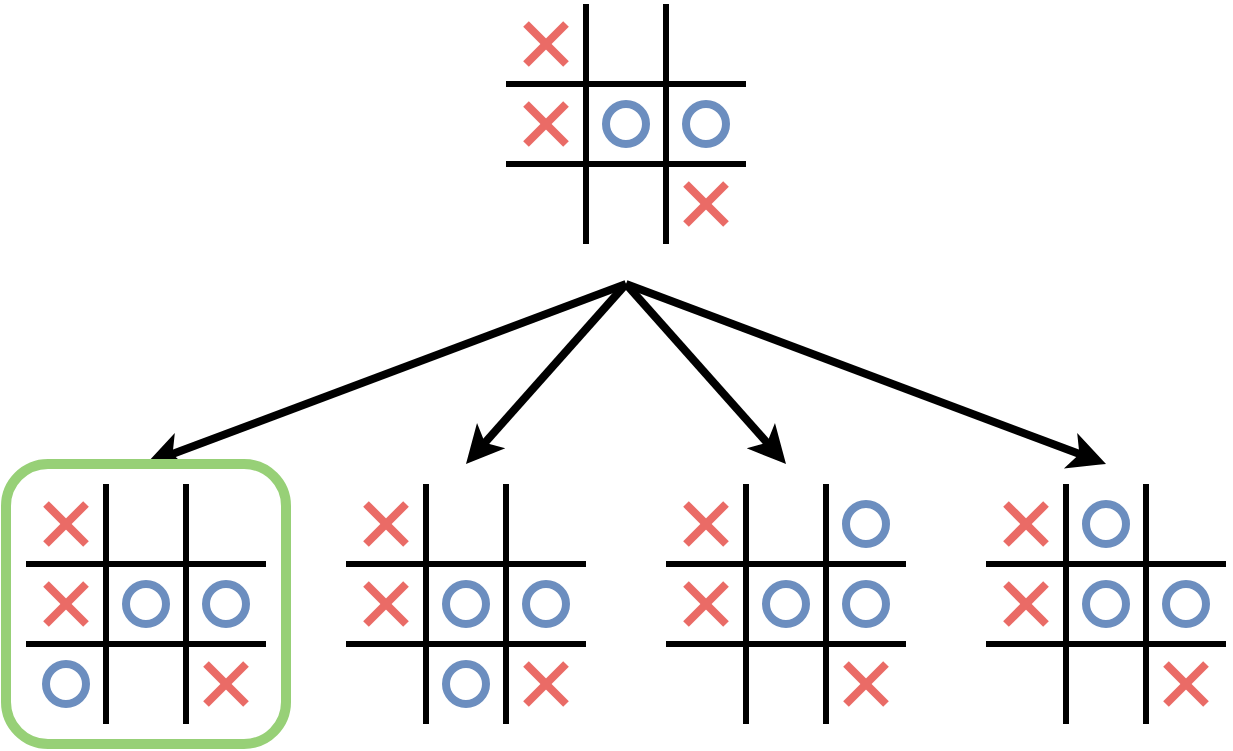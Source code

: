 <mxfile version="24.4.4" type="github">
  <diagram name="Page-1" id="UQr17-dW4rWigAgQBZE8">
    <mxGraphModel dx="1147" dy="625" grid="1" gridSize="10" guides="1" tooltips="1" connect="1" arrows="1" fold="1" page="1" pageScale="1" pageWidth="850" pageHeight="1100" math="0" shadow="0">
      <root>
        <mxCell id="0" />
        <mxCell id="1" parent="0" />
        <mxCell id="NiHNyxKCNl_R8OxoTb2U-1" value="" style="endArrow=none;html=1;rounded=0;strokeWidth=3;fontSize=15;" parent="1" edge="1">
          <mxGeometry width="50" height="50" relative="1" as="geometry">
            <mxPoint x="400" y="320" as="sourcePoint" />
            <mxPoint x="400" y="200" as="targetPoint" />
          </mxGeometry>
        </mxCell>
        <mxCell id="NiHNyxKCNl_R8OxoTb2U-2" value="" style="endArrow=none;html=1;rounded=0;strokeWidth=3;fontSize=15;" parent="1" edge="1">
          <mxGeometry width="50" height="50" relative="1" as="geometry">
            <mxPoint x="360" y="280" as="sourcePoint" />
            <mxPoint x="480" y="280" as="targetPoint" />
          </mxGeometry>
        </mxCell>
        <mxCell id="NiHNyxKCNl_R8OxoTb2U-3" value="" style="endArrow=none;html=1;rounded=0;strokeWidth=3;fontSize=15;" parent="1" edge="1">
          <mxGeometry width="50" height="50" relative="1" as="geometry">
            <mxPoint x="440" y="320" as="sourcePoint" />
            <mxPoint x="440" y="200" as="targetPoint" />
          </mxGeometry>
        </mxCell>
        <mxCell id="NiHNyxKCNl_R8OxoTb2U-4" value="" style="endArrow=none;html=1;rounded=0;strokeWidth=3;fontSize=15;" parent="1" edge="1">
          <mxGeometry width="50" height="50" relative="1" as="geometry">
            <mxPoint x="360" y="240" as="sourcePoint" />
            <mxPoint x="480" y="240" as="targetPoint" />
          </mxGeometry>
        </mxCell>
        <mxCell id="NiHNyxKCNl_R8OxoTb2U-5" value="" style="ellipse;whiteSpace=wrap;html=1;perimeterSpacing=0;strokeWidth=4;fillColor=none;strokeColor=#6c8ebf;fontSize=15;" parent="1" vertex="1">
          <mxGeometry x="450" y="250" width="20" height="20" as="geometry" />
        </mxCell>
        <mxCell id="NiHNyxKCNl_R8OxoTb2U-6" value="" style="endArrow=none;html=1;rounded=0;strokeWidth=4;strokeColor=#EA6B66;fontSize=15;" parent="1" edge="1">
          <mxGeometry width="50" height="50" relative="1" as="geometry">
            <mxPoint x="450" y="290" as="sourcePoint" />
            <mxPoint x="470" y="310" as="targetPoint" />
          </mxGeometry>
        </mxCell>
        <mxCell id="NiHNyxKCNl_R8OxoTb2U-7" value="" style="endArrow=none;html=1;rounded=0;strokeWidth=4;strokeColor=#EA6B66;fontSize=15;" parent="1" edge="1">
          <mxGeometry width="50" height="50" relative="1" as="geometry">
            <mxPoint x="450" y="310" as="sourcePoint" />
            <mxPoint x="470" y="290" as="targetPoint" />
          </mxGeometry>
        </mxCell>
        <mxCell id="NiHNyxKCNl_R8OxoTb2U-8" value="" style="endArrow=none;html=1;rounded=0;strokeWidth=4;strokeColor=#EA6B66;fontSize=15;" parent="1" edge="1">
          <mxGeometry width="50" height="50" relative="1" as="geometry">
            <mxPoint x="370" y="210" as="sourcePoint" />
            <mxPoint x="390" y="230" as="targetPoint" />
          </mxGeometry>
        </mxCell>
        <mxCell id="NiHNyxKCNl_R8OxoTb2U-9" value="" style="endArrow=none;html=1;rounded=0;strokeWidth=4;strokeColor=#EA6B66;fontSize=15;" parent="1" edge="1">
          <mxGeometry width="50" height="50" relative="1" as="geometry">
            <mxPoint x="370" y="230" as="sourcePoint" />
            <mxPoint x="390" y="210" as="targetPoint" />
          </mxGeometry>
        </mxCell>
        <mxCell id="NiHNyxKCNl_R8OxoTb2U-10" value="" style="ellipse;whiteSpace=wrap;html=1;perimeterSpacing=0;strokeWidth=4;fillColor=none;strokeColor=#6c8ebf;fontSize=15;" parent="1" vertex="1">
          <mxGeometry x="410" y="250" width="20" height="20" as="geometry" />
        </mxCell>
        <mxCell id="NiHNyxKCNl_R8OxoTb2U-11" value="" style="endArrow=none;html=1;rounded=0;strokeWidth=4;strokeColor=#EA6B66;fontSize=15;" parent="1" edge="1">
          <mxGeometry width="50" height="50" relative="1" as="geometry">
            <mxPoint x="370" y="250" as="sourcePoint" />
            <mxPoint x="390" y="270" as="targetPoint" />
          </mxGeometry>
        </mxCell>
        <mxCell id="NiHNyxKCNl_R8OxoTb2U-12" value="" style="endArrow=none;html=1;rounded=0;strokeWidth=4;strokeColor=#EA6B66;fontSize=15;" parent="1" edge="1">
          <mxGeometry width="50" height="50" relative="1" as="geometry">
            <mxPoint x="370" y="270" as="sourcePoint" />
            <mxPoint x="390" y="250" as="targetPoint" />
          </mxGeometry>
        </mxCell>
        <mxCell id="NiHNyxKCNl_R8OxoTb2U-15" value="" style="endArrow=none;html=1;rounded=0;strokeWidth=3;fontSize=15;" parent="1" edge="1">
          <mxGeometry width="50" height="50" relative="1" as="geometry">
            <mxPoint x="320" y="560" as="sourcePoint" />
            <mxPoint x="320" y="440" as="targetPoint" />
          </mxGeometry>
        </mxCell>
        <mxCell id="NiHNyxKCNl_R8OxoTb2U-16" value="" style="endArrow=none;html=1;rounded=0;strokeWidth=3;fontSize=15;" parent="1" edge="1">
          <mxGeometry width="50" height="50" relative="1" as="geometry">
            <mxPoint x="280" y="520" as="sourcePoint" />
            <mxPoint x="400" y="520" as="targetPoint" />
          </mxGeometry>
        </mxCell>
        <mxCell id="NiHNyxKCNl_R8OxoTb2U-17" value="" style="endArrow=none;html=1;rounded=0;strokeWidth=3;fontSize=15;" parent="1" edge="1">
          <mxGeometry width="50" height="50" relative="1" as="geometry">
            <mxPoint x="360" y="560" as="sourcePoint" />
            <mxPoint x="360" y="440" as="targetPoint" />
          </mxGeometry>
        </mxCell>
        <mxCell id="NiHNyxKCNl_R8OxoTb2U-18" value="" style="endArrow=none;html=1;rounded=0;strokeWidth=3;fontSize=15;" parent="1" edge="1">
          <mxGeometry width="50" height="50" relative="1" as="geometry">
            <mxPoint x="280" y="480" as="sourcePoint" />
            <mxPoint x="400" y="480" as="targetPoint" />
          </mxGeometry>
        </mxCell>
        <mxCell id="NiHNyxKCNl_R8OxoTb2U-19" value="" style="ellipse;whiteSpace=wrap;html=1;perimeterSpacing=0;strokeWidth=4;fillColor=none;strokeColor=#6c8ebf;fontSize=15;" parent="1" vertex="1">
          <mxGeometry x="370" y="490" width="20" height="20" as="geometry" />
        </mxCell>
        <mxCell id="NiHNyxKCNl_R8OxoTb2U-20" value="" style="endArrow=none;html=1;rounded=0;strokeWidth=4;strokeColor=#EA6B66;fontSize=15;" parent="1" edge="1">
          <mxGeometry width="50" height="50" relative="1" as="geometry">
            <mxPoint x="370" y="530" as="sourcePoint" />
            <mxPoint x="390" y="550" as="targetPoint" />
          </mxGeometry>
        </mxCell>
        <mxCell id="NiHNyxKCNl_R8OxoTb2U-21" value="" style="endArrow=none;html=1;rounded=0;strokeWidth=4;strokeColor=#EA6B66;fontSize=15;" parent="1" edge="1">
          <mxGeometry width="50" height="50" relative="1" as="geometry">
            <mxPoint x="370" y="550" as="sourcePoint" />
            <mxPoint x="390" y="530" as="targetPoint" />
          </mxGeometry>
        </mxCell>
        <mxCell id="NiHNyxKCNl_R8OxoTb2U-22" value="" style="endArrow=none;html=1;rounded=0;strokeWidth=4;strokeColor=#EA6B66;fontSize=15;" parent="1" edge="1">
          <mxGeometry width="50" height="50" relative="1" as="geometry">
            <mxPoint x="290" y="450" as="sourcePoint" />
            <mxPoint x="310" y="470" as="targetPoint" />
          </mxGeometry>
        </mxCell>
        <mxCell id="NiHNyxKCNl_R8OxoTb2U-23" value="" style="endArrow=none;html=1;rounded=0;strokeWidth=4;strokeColor=#EA6B66;fontSize=15;" parent="1" edge="1">
          <mxGeometry width="50" height="50" relative="1" as="geometry">
            <mxPoint x="290" y="470" as="sourcePoint" />
            <mxPoint x="310" y="450" as="targetPoint" />
          </mxGeometry>
        </mxCell>
        <mxCell id="NiHNyxKCNl_R8OxoTb2U-24" value="" style="ellipse;whiteSpace=wrap;html=1;perimeterSpacing=0;strokeWidth=4;fillColor=none;strokeColor=#6c8ebf;fontSize=15;" parent="1" vertex="1">
          <mxGeometry x="330" y="490" width="20" height="20" as="geometry" />
        </mxCell>
        <mxCell id="NiHNyxKCNl_R8OxoTb2U-25" value="" style="endArrow=none;html=1;rounded=0;strokeWidth=4;strokeColor=#EA6B66;fontSize=15;" parent="1" edge="1">
          <mxGeometry width="50" height="50" relative="1" as="geometry">
            <mxPoint x="290" y="490" as="sourcePoint" />
            <mxPoint x="310" y="510" as="targetPoint" />
          </mxGeometry>
        </mxCell>
        <mxCell id="NiHNyxKCNl_R8OxoTb2U-26" value="" style="endArrow=none;html=1;rounded=0;strokeWidth=4;strokeColor=#EA6B66;fontSize=15;" parent="1" edge="1">
          <mxGeometry width="50" height="50" relative="1" as="geometry">
            <mxPoint x="290" y="510" as="sourcePoint" />
            <mxPoint x="310" y="490" as="targetPoint" />
          </mxGeometry>
        </mxCell>
        <mxCell id="NiHNyxKCNl_R8OxoTb2U-41" value="" style="endArrow=none;html=1;rounded=0;strokeWidth=3;fontSize=15;" parent="1" edge="1">
          <mxGeometry width="50" height="50" relative="1" as="geometry">
            <mxPoint x="160" y="560" as="sourcePoint" />
            <mxPoint x="160" y="440" as="targetPoint" />
          </mxGeometry>
        </mxCell>
        <mxCell id="NiHNyxKCNl_R8OxoTb2U-42" value="" style="endArrow=none;html=1;rounded=0;strokeWidth=3;fontSize=15;" parent="1" edge="1">
          <mxGeometry width="50" height="50" relative="1" as="geometry">
            <mxPoint x="120" y="520" as="sourcePoint" />
            <mxPoint x="240" y="520" as="targetPoint" />
          </mxGeometry>
        </mxCell>
        <mxCell id="NiHNyxKCNl_R8OxoTb2U-43" value="" style="endArrow=none;html=1;rounded=0;strokeWidth=3;fontSize=15;" parent="1" edge="1">
          <mxGeometry width="50" height="50" relative="1" as="geometry">
            <mxPoint x="200" y="560" as="sourcePoint" />
            <mxPoint x="200" y="440" as="targetPoint" />
          </mxGeometry>
        </mxCell>
        <mxCell id="NiHNyxKCNl_R8OxoTb2U-44" value="" style="endArrow=none;html=1;rounded=0;strokeWidth=3;fontSize=15;" parent="1" edge="1">
          <mxGeometry width="50" height="50" relative="1" as="geometry">
            <mxPoint x="120" y="480" as="sourcePoint" />
            <mxPoint x="240" y="480" as="targetPoint" />
          </mxGeometry>
        </mxCell>
        <mxCell id="NiHNyxKCNl_R8OxoTb2U-45" value="" style="ellipse;whiteSpace=wrap;html=1;perimeterSpacing=0;strokeWidth=4;fillColor=none;strokeColor=#6c8ebf;fontSize=15;" parent="1" vertex="1">
          <mxGeometry x="210" y="490" width="20" height="20" as="geometry" />
        </mxCell>
        <mxCell id="NiHNyxKCNl_R8OxoTb2U-46" value="" style="endArrow=none;html=1;rounded=0;strokeWidth=4;strokeColor=#EA6B66;fontSize=15;" parent="1" edge="1">
          <mxGeometry width="50" height="50" relative="1" as="geometry">
            <mxPoint x="210" y="530" as="sourcePoint" />
            <mxPoint x="230" y="550" as="targetPoint" />
          </mxGeometry>
        </mxCell>
        <mxCell id="NiHNyxKCNl_R8OxoTb2U-47" value="" style="endArrow=none;html=1;rounded=0;strokeWidth=4;strokeColor=#EA6B66;fontSize=15;" parent="1" edge="1">
          <mxGeometry width="50" height="50" relative="1" as="geometry">
            <mxPoint x="210" y="550" as="sourcePoint" />
            <mxPoint x="230" y="530" as="targetPoint" />
          </mxGeometry>
        </mxCell>
        <mxCell id="NiHNyxKCNl_R8OxoTb2U-48" value="" style="endArrow=none;html=1;rounded=0;strokeWidth=4;strokeColor=#EA6B66;fontSize=15;" parent="1" edge="1">
          <mxGeometry width="50" height="50" relative="1" as="geometry">
            <mxPoint x="130" y="450" as="sourcePoint" />
            <mxPoint x="150" y="470" as="targetPoint" />
          </mxGeometry>
        </mxCell>
        <mxCell id="NiHNyxKCNl_R8OxoTb2U-49" value="" style="endArrow=none;html=1;rounded=0;strokeWidth=4;strokeColor=#EA6B66;fontSize=15;" parent="1" edge="1">
          <mxGeometry width="50" height="50" relative="1" as="geometry">
            <mxPoint x="130" y="470" as="sourcePoint" />
            <mxPoint x="150" y="450" as="targetPoint" />
          </mxGeometry>
        </mxCell>
        <mxCell id="NiHNyxKCNl_R8OxoTb2U-50" value="" style="ellipse;whiteSpace=wrap;html=1;perimeterSpacing=0;strokeWidth=4;fillColor=none;strokeColor=#6c8ebf;fontSize=15;" parent="1" vertex="1">
          <mxGeometry x="170" y="490" width="20" height="20" as="geometry" />
        </mxCell>
        <mxCell id="NiHNyxKCNl_R8OxoTb2U-51" value="" style="endArrow=none;html=1;rounded=0;strokeWidth=4;strokeColor=#EA6B66;fontSize=15;" parent="1" edge="1">
          <mxGeometry width="50" height="50" relative="1" as="geometry">
            <mxPoint x="130" y="490" as="sourcePoint" />
            <mxPoint x="150" y="510" as="targetPoint" />
          </mxGeometry>
        </mxCell>
        <mxCell id="NiHNyxKCNl_R8OxoTb2U-52" value="" style="endArrow=none;html=1;rounded=0;strokeWidth=4;strokeColor=#EA6B66;fontSize=15;" parent="1" edge="1">
          <mxGeometry width="50" height="50" relative="1" as="geometry">
            <mxPoint x="130" y="510" as="sourcePoint" />
            <mxPoint x="150" y="490" as="targetPoint" />
          </mxGeometry>
        </mxCell>
        <mxCell id="NiHNyxKCNl_R8OxoTb2U-54" value="" style="endArrow=none;html=1;rounded=0;strokeWidth=3;fontSize=15;" parent="1" edge="1">
          <mxGeometry width="50" height="50" relative="1" as="geometry">
            <mxPoint x="480" y="560" as="sourcePoint" />
            <mxPoint x="480" y="440" as="targetPoint" />
          </mxGeometry>
        </mxCell>
        <mxCell id="NiHNyxKCNl_R8OxoTb2U-55" value="" style="endArrow=none;html=1;rounded=0;strokeWidth=3;fontSize=15;" parent="1" edge="1">
          <mxGeometry width="50" height="50" relative="1" as="geometry">
            <mxPoint x="440" y="520" as="sourcePoint" />
            <mxPoint x="560" y="520" as="targetPoint" />
          </mxGeometry>
        </mxCell>
        <mxCell id="NiHNyxKCNl_R8OxoTb2U-56" value="" style="endArrow=none;html=1;rounded=0;strokeWidth=3;fontSize=15;" parent="1" edge="1">
          <mxGeometry width="50" height="50" relative="1" as="geometry">
            <mxPoint x="520" y="560" as="sourcePoint" />
            <mxPoint x="520" y="440" as="targetPoint" />
          </mxGeometry>
        </mxCell>
        <mxCell id="NiHNyxKCNl_R8OxoTb2U-57" value="" style="endArrow=none;html=1;rounded=0;strokeWidth=3;fontSize=15;" parent="1" edge="1">
          <mxGeometry width="50" height="50" relative="1" as="geometry">
            <mxPoint x="440" y="480" as="sourcePoint" />
            <mxPoint x="560" y="480" as="targetPoint" />
          </mxGeometry>
        </mxCell>
        <mxCell id="NiHNyxKCNl_R8OxoTb2U-58" value="" style="ellipse;whiteSpace=wrap;html=1;perimeterSpacing=0;strokeWidth=4;fillColor=none;strokeColor=#6c8ebf;fontSize=15;" parent="1" vertex="1">
          <mxGeometry x="530" y="490" width="20" height="20" as="geometry" />
        </mxCell>
        <mxCell id="NiHNyxKCNl_R8OxoTb2U-59" value="" style="endArrow=none;html=1;rounded=0;strokeWidth=4;strokeColor=#EA6B66;fontSize=15;" parent="1" edge="1">
          <mxGeometry width="50" height="50" relative="1" as="geometry">
            <mxPoint x="530" y="530" as="sourcePoint" />
            <mxPoint x="550" y="550" as="targetPoint" />
          </mxGeometry>
        </mxCell>
        <mxCell id="NiHNyxKCNl_R8OxoTb2U-60" value="" style="endArrow=none;html=1;rounded=0;strokeWidth=4;strokeColor=#EA6B66;fontSize=15;" parent="1" edge="1">
          <mxGeometry width="50" height="50" relative="1" as="geometry">
            <mxPoint x="530" y="550" as="sourcePoint" />
            <mxPoint x="550" y="530" as="targetPoint" />
          </mxGeometry>
        </mxCell>
        <mxCell id="NiHNyxKCNl_R8OxoTb2U-61" value="" style="endArrow=none;html=1;rounded=0;strokeWidth=4;strokeColor=#EA6B66;fontSize=15;" parent="1" edge="1">
          <mxGeometry width="50" height="50" relative="1" as="geometry">
            <mxPoint x="450" y="450" as="sourcePoint" />
            <mxPoint x="470" y="470" as="targetPoint" />
          </mxGeometry>
        </mxCell>
        <mxCell id="NiHNyxKCNl_R8OxoTb2U-62" value="" style="endArrow=none;html=1;rounded=0;strokeWidth=4;strokeColor=#EA6B66;fontSize=15;" parent="1" edge="1">
          <mxGeometry width="50" height="50" relative="1" as="geometry">
            <mxPoint x="450" y="470" as="sourcePoint" />
            <mxPoint x="470" y="450" as="targetPoint" />
          </mxGeometry>
        </mxCell>
        <mxCell id="NiHNyxKCNl_R8OxoTb2U-63" value="" style="ellipse;whiteSpace=wrap;html=1;perimeterSpacing=0;strokeWidth=4;fillColor=none;strokeColor=#6c8ebf;fontSize=15;" parent="1" vertex="1">
          <mxGeometry x="490" y="490" width="20" height="20" as="geometry" />
        </mxCell>
        <mxCell id="NiHNyxKCNl_R8OxoTb2U-64" value="" style="endArrow=none;html=1;rounded=0;strokeWidth=4;strokeColor=#EA6B66;fontSize=15;" parent="1" edge="1">
          <mxGeometry width="50" height="50" relative="1" as="geometry">
            <mxPoint x="450" y="490" as="sourcePoint" />
            <mxPoint x="470" y="510" as="targetPoint" />
          </mxGeometry>
        </mxCell>
        <mxCell id="NiHNyxKCNl_R8OxoTb2U-65" value="" style="endArrow=none;html=1;rounded=0;strokeWidth=4;strokeColor=#EA6B66;fontSize=15;" parent="1" edge="1">
          <mxGeometry width="50" height="50" relative="1" as="geometry">
            <mxPoint x="450" y="510" as="sourcePoint" />
            <mxPoint x="470" y="490" as="targetPoint" />
          </mxGeometry>
        </mxCell>
        <mxCell id="NiHNyxKCNl_R8OxoTb2U-67" value="" style="ellipse;whiteSpace=wrap;html=1;perimeterSpacing=0;strokeWidth=4;fillColor=none;strokeColor=#6c8ebf;fontSize=15;" parent="1" vertex="1">
          <mxGeometry x="130" y="530" width="20" height="20" as="geometry" />
        </mxCell>
        <mxCell id="NiHNyxKCNl_R8OxoTb2U-68" value="" style="ellipse;whiteSpace=wrap;html=1;perimeterSpacing=0;strokeWidth=4;fillColor=none;strokeColor=#6c8ebf;fontSize=15;" parent="1" vertex="1">
          <mxGeometry x="330" y="530" width="20" height="20" as="geometry" />
        </mxCell>
        <mxCell id="NiHNyxKCNl_R8OxoTb2U-69" value="" style="ellipse;whiteSpace=wrap;html=1;perimeterSpacing=0;strokeWidth=4;fillColor=none;strokeColor=#6c8ebf;fontSize=15;" parent="1" vertex="1">
          <mxGeometry x="530" y="450" width="20" height="20" as="geometry" />
        </mxCell>
        <mxCell id="NiHNyxKCNl_R8OxoTb2U-74" value="" style="endArrow=classic;html=1;rounded=0;strokeWidth=4;" parent="1" edge="1">
          <mxGeometry width="50" height="50" relative="1" as="geometry">
            <mxPoint x="420" y="340" as="sourcePoint" />
            <mxPoint x="180" y="430" as="targetPoint" />
          </mxGeometry>
        </mxCell>
        <mxCell id="NiHNyxKCNl_R8OxoTb2U-75" value="" style="endArrow=classic;html=1;rounded=0;strokeWidth=4;" parent="1" edge="1">
          <mxGeometry width="50" height="50" relative="1" as="geometry">
            <mxPoint x="420" y="340" as="sourcePoint" />
            <mxPoint x="500" y="430" as="targetPoint" />
          </mxGeometry>
        </mxCell>
        <mxCell id="NiHNyxKCNl_R8OxoTb2U-76" value="" style="endArrow=classic;html=1;rounded=0;strokeWidth=4;" parent="1" edge="1">
          <mxGeometry width="50" height="50" relative="1" as="geometry">
            <mxPoint x="420" y="340" as="sourcePoint" />
            <mxPoint x="340" y="430" as="targetPoint" />
          </mxGeometry>
        </mxCell>
        <mxCell id="NiHNyxKCNl_R8OxoTb2U-77" value="" style="rounded=1;whiteSpace=wrap;html=1;fillColor=none;strokeWidth=5;strokeColor=#97D077;" parent="1" vertex="1">
          <mxGeometry x="110" y="430" width="140" height="140" as="geometry" />
        </mxCell>
        <mxCell id="NiHNyxKCNl_R8OxoTb2U-81" value="" style="endArrow=none;html=1;rounded=0;strokeWidth=3;fontSize=15;" parent="1" edge="1">
          <mxGeometry width="50" height="50" relative="1" as="geometry">
            <mxPoint x="640" y="560" as="sourcePoint" />
            <mxPoint x="640" y="440" as="targetPoint" />
          </mxGeometry>
        </mxCell>
        <mxCell id="NiHNyxKCNl_R8OxoTb2U-82" value="" style="endArrow=none;html=1;rounded=0;strokeWidth=3;fontSize=15;" parent="1" edge="1">
          <mxGeometry width="50" height="50" relative="1" as="geometry">
            <mxPoint x="600" y="520" as="sourcePoint" />
            <mxPoint x="720" y="520" as="targetPoint" />
          </mxGeometry>
        </mxCell>
        <mxCell id="NiHNyxKCNl_R8OxoTb2U-83" value="" style="endArrow=none;html=1;rounded=0;strokeWidth=3;fontSize=15;" parent="1" edge="1">
          <mxGeometry width="50" height="50" relative="1" as="geometry">
            <mxPoint x="680" y="560" as="sourcePoint" />
            <mxPoint x="680" y="440" as="targetPoint" />
          </mxGeometry>
        </mxCell>
        <mxCell id="NiHNyxKCNl_R8OxoTb2U-84" value="" style="endArrow=none;html=1;rounded=0;strokeWidth=3;fontSize=15;" parent="1" edge="1">
          <mxGeometry width="50" height="50" relative="1" as="geometry">
            <mxPoint x="600" y="480" as="sourcePoint" />
            <mxPoint x="720" y="480" as="targetPoint" />
          </mxGeometry>
        </mxCell>
        <mxCell id="NiHNyxKCNl_R8OxoTb2U-85" value="" style="ellipse;whiteSpace=wrap;html=1;perimeterSpacing=0;strokeWidth=4;fillColor=none;strokeColor=#6c8ebf;fontSize=15;" parent="1" vertex="1">
          <mxGeometry x="690" y="490" width="20" height="20" as="geometry" />
        </mxCell>
        <mxCell id="NiHNyxKCNl_R8OxoTb2U-86" value="" style="endArrow=none;html=1;rounded=0;strokeWidth=4;strokeColor=#EA6B66;fontSize=15;" parent="1" edge="1">
          <mxGeometry width="50" height="50" relative="1" as="geometry">
            <mxPoint x="690" y="530" as="sourcePoint" />
            <mxPoint x="710" y="550" as="targetPoint" />
          </mxGeometry>
        </mxCell>
        <mxCell id="NiHNyxKCNl_R8OxoTb2U-87" value="" style="endArrow=none;html=1;rounded=0;strokeWidth=4;strokeColor=#EA6B66;fontSize=15;" parent="1" edge="1">
          <mxGeometry width="50" height="50" relative="1" as="geometry">
            <mxPoint x="690" y="550" as="sourcePoint" />
            <mxPoint x="710" y="530" as="targetPoint" />
          </mxGeometry>
        </mxCell>
        <mxCell id="NiHNyxKCNl_R8OxoTb2U-88" value="" style="endArrow=none;html=1;rounded=0;strokeWidth=4;strokeColor=#EA6B66;fontSize=15;" parent="1" edge="1">
          <mxGeometry width="50" height="50" relative="1" as="geometry">
            <mxPoint x="610" y="450" as="sourcePoint" />
            <mxPoint x="630" y="470" as="targetPoint" />
          </mxGeometry>
        </mxCell>
        <mxCell id="NiHNyxKCNl_R8OxoTb2U-89" value="" style="endArrow=none;html=1;rounded=0;strokeWidth=4;strokeColor=#EA6B66;fontSize=15;" parent="1" edge="1">
          <mxGeometry width="50" height="50" relative="1" as="geometry">
            <mxPoint x="610" y="470" as="sourcePoint" />
            <mxPoint x="630" y="450" as="targetPoint" />
          </mxGeometry>
        </mxCell>
        <mxCell id="NiHNyxKCNl_R8OxoTb2U-90" value="" style="ellipse;whiteSpace=wrap;html=1;perimeterSpacing=0;strokeWidth=4;fillColor=none;strokeColor=#6c8ebf;fontSize=15;" parent="1" vertex="1">
          <mxGeometry x="650" y="490" width="20" height="20" as="geometry" />
        </mxCell>
        <mxCell id="NiHNyxKCNl_R8OxoTb2U-91" value="" style="endArrow=none;html=1;rounded=0;strokeWidth=4;strokeColor=#EA6B66;fontSize=15;" parent="1" edge="1">
          <mxGeometry width="50" height="50" relative="1" as="geometry">
            <mxPoint x="610" y="490" as="sourcePoint" />
            <mxPoint x="630" y="510" as="targetPoint" />
          </mxGeometry>
        </mxCell>
        <mxCell id="NiHNyxKCNl_R8OxoTb2U-92" value="" style="endArrow=none;html=1;rounded=0;strokeWidth=4;strokeColor=#EA6B66;fontSize=15;" parent="1" edge="1">
          <mxGeometry width="50" height="50" relative="1" as="geometry">
            <mxPoint x="610" y="510" as="sourcePoint" />
            <mxPoint x="630" y="490" as="targetPoint" />
          </mxGeometry>
        </mxCell>
        <mxCell id="NiHNyxKCNl_R8OxoTb2U-93" value="" style="ellipse;whiteSpace=wrap;html=1;perimeterSpacing=0;strokeWidth=4;fillColor=none;strokeColor=#6c8ebf;fontSize=15;" parent="1" vertex="1">
          <mxGeometry x="650" y="450" width="20" height="20" as="geometry" />
        </mxCell>
        <mxCell id="NiHNyxKCNl_R8OxoTb2U-95" value="" style="endArrow=classic;html=1;rounded=0;strokeWidth=4;" parent="1" edge="1">
          <mxGeometry width="50" height="50" relative="1" as="geometry">
            <mxPoint x="420" y="340" as="sourcePoint" />
            <mxPoint x="660" y="430" as="targetPoint" />
          </mxGeometry>
        </mxCell>
      </root>
    </mxGraphModel>
  </diagram>
</mxfile>
